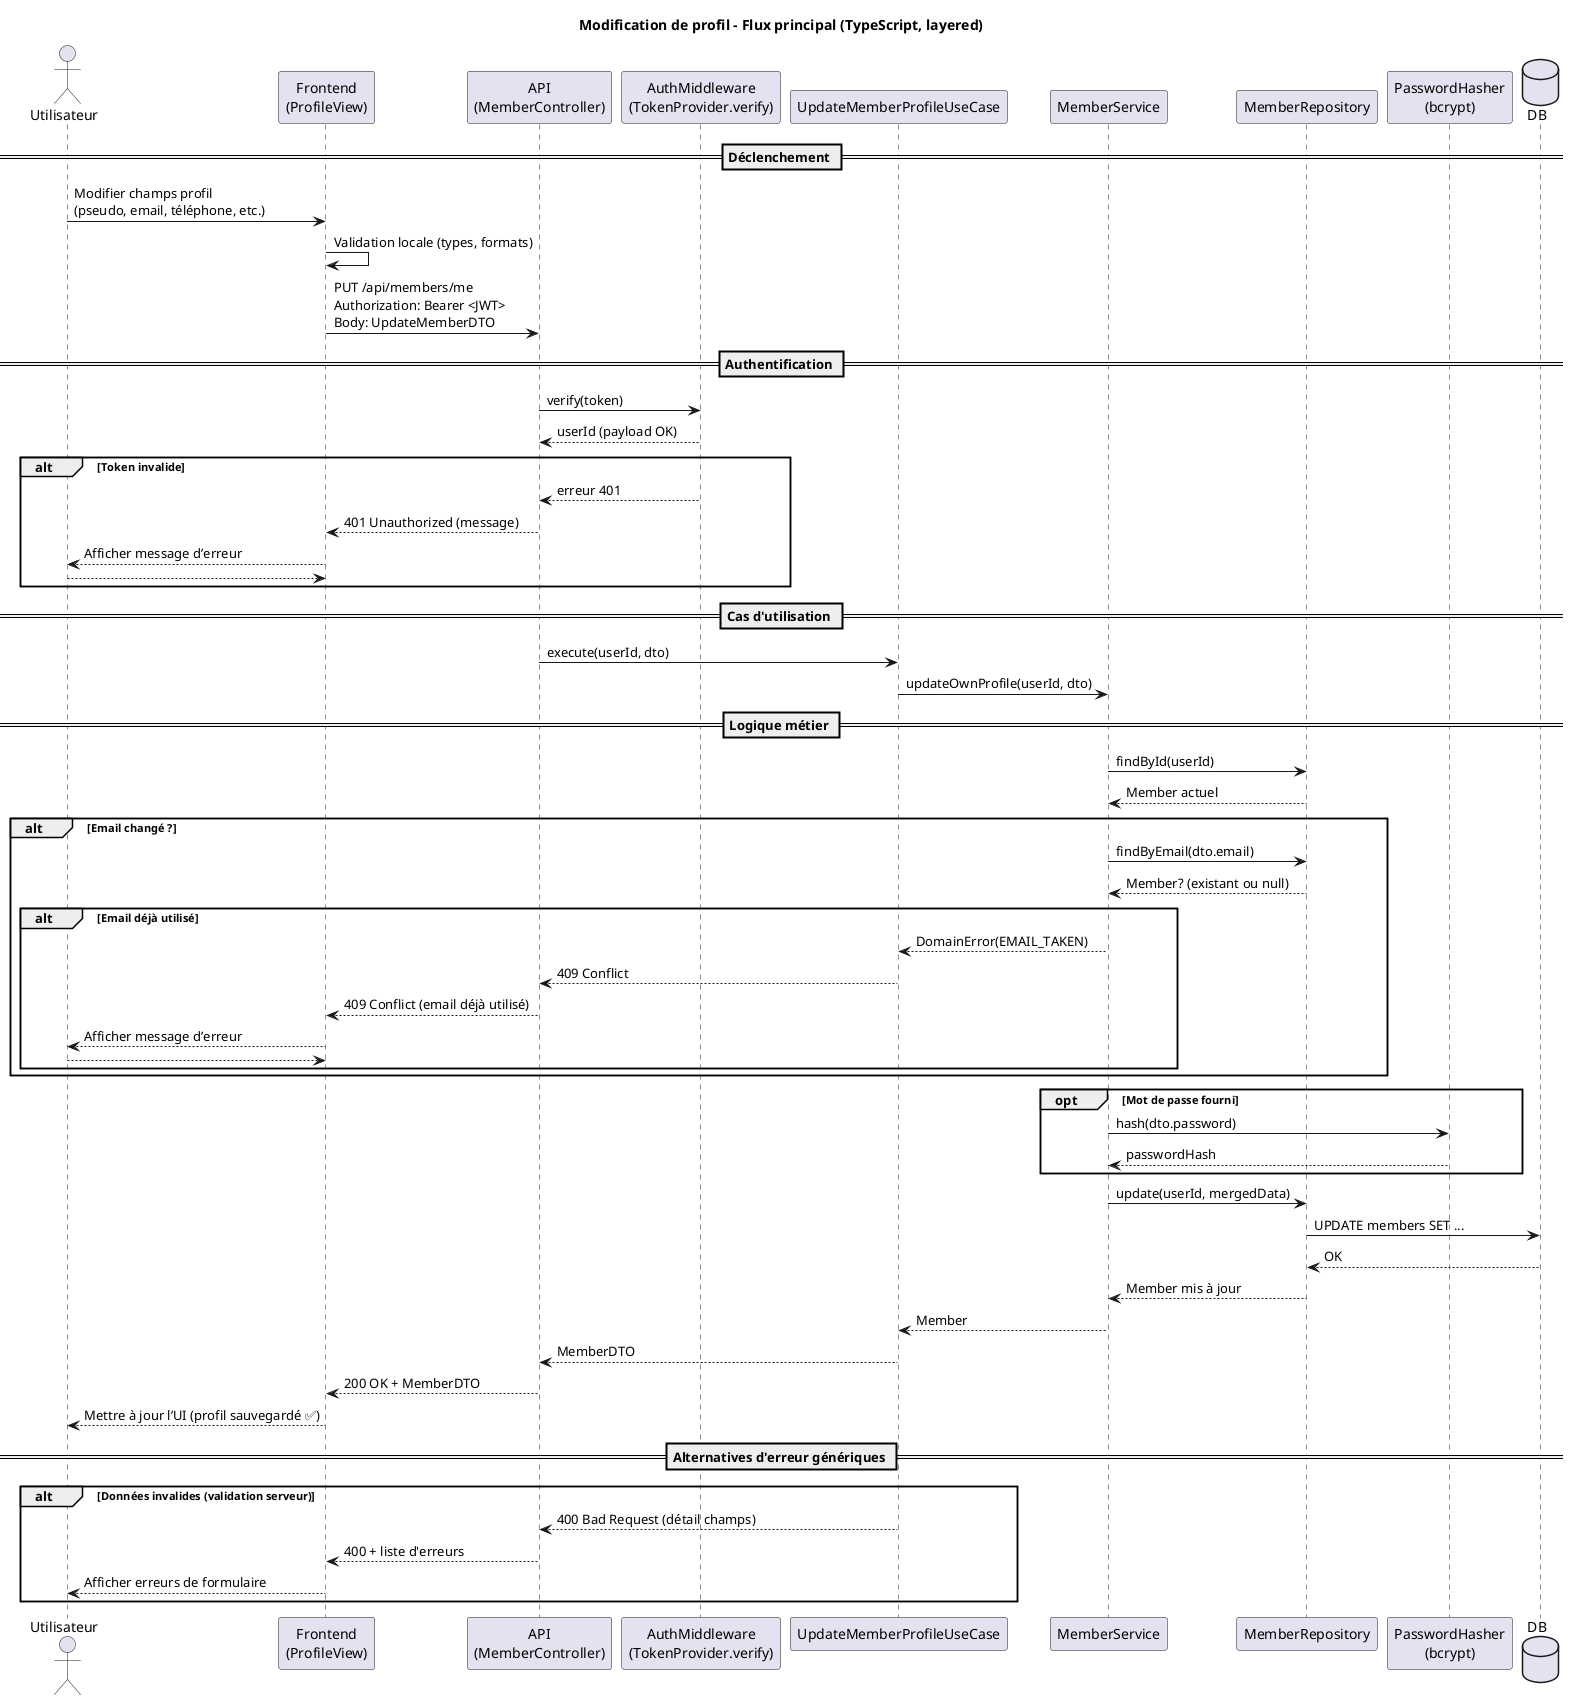 @startuml Sequence - Update Profile (CoworkSpace)

title Modification de profil – Flux principal (TypeScript, layered)

actor "Utilisateur" as User
participant "Frontend\n(ProfileView)" as FE
participant "API\n(MemberController)" as Ctrl
participant "AuthMiddleware\n(TokenProvider.verify)" as Auth
participant "UpdateMemberProfileUseCase" as UC
participant "MemberService" as Svc
participant "MemberRepository" as Repo
participant "PasswordHasher\n(bcrypt)" as Hash
database "DB" as DB

== Déclenchement ==
User -> FE : Modifier champs profil\n(pseudo, email, téléphone, etc.)
FE -> FE : Validation locale (types, formats)
FE -> Ctrl : PUT /api/members/me\nAuthorization: Bearer <JWT>\nBody: UpdateMemberDTO

== Authentification ==
Ctrl -> Auth : verify(token)
Auth --> Ctrl : userId (payload OK)

alt Token invalide
  Auth --> Ctrl : erreur 401
  Ctrl --> FE : 401 Unauthorized (message)
  FE --> User : Afficher message d’erreur
  return
end

== Cas d'utilisation ==
Ctrl -> UC : execute(userId, dto)
UC -> Svc : updateOwnProfile(userId, dto)

== Logique métier ==
Svc -> Repo : findById(userId)
Repo --> Svc : Member actuel

alt Email changé ?
  Svc -> Repo : findByEmail(dto.email)
  Repo --> Svc : Member? (existant ou null)
  alt Email déjà utilisé
    Svc --> UC : DomainError(EMAIL_TAKEN)
    UC --> Ctrl : 409 Conflict
    Ctrl --> FE : 409 Conflict (email déjà utilisé)
    FE --> User : Afficher message d’erreur
    return
  end
end

opt Mot de passe fourni
  Svc -> Hash : hash(dto.password)
  Hash --> Svc : passwordHash
end

Svc -> Repo : update(userId, mergedData)
Repo -> DB : UPDATE members SET ...
DB --> Repo : OK
Repo --> Svc : Member mis à jour

Svc --> UC : Member
UC --> Ctrl : MemberDTO
Ctrl --> FE : 200 OK + MemberDTO
FE --> User : Mettre à jour l’UI (profil sauvegardé ✅)

== Alternatives d'erreur génériques ==
alt Données invalides (validation serveur)
  UC --> Ctrl : 400 Bad Request (détail champs)
  Ctrl --> FE : 400 + liste d'erreurs
  FE --> User : Afficher erreurs de formulaire
end

@enduml
